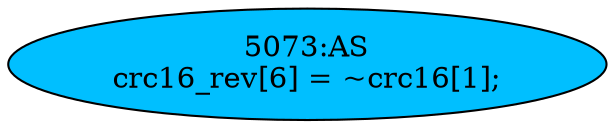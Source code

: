 strict digraph "" {
	node [label="\N"];
	"5073:AS"	 [ast="<pyverilog.vparser.ast.Assign object at 0x7f13b557de90>",
		def_var="['crc16_rev']",
		fillcolor=deepskyblue,
		label="5073:AS
crc16_rev[6] = ~crc16[1];",
		statements="[]",
		style=filled,
		typ=Assign,
		use_var="['crc16']"];
}
